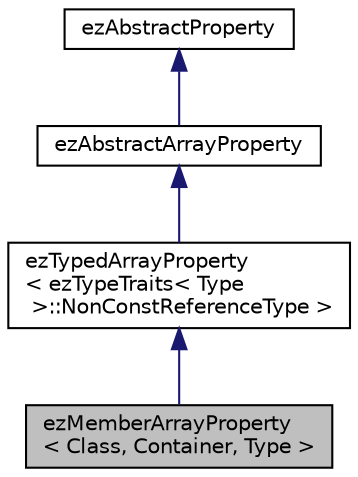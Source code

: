digraph "ezMemberArrayProperty&lt; Class, Container, Type &gt;"
{
 // LATEX_PDF_SIZE
  edge [fontname="Helvetica",fontsize="10",labelfontname="Helvetica",labelfontsize="10"];
  node [fontname="Helvetica",fontsize="10",shape=record];
  Node1 [label="ezMemberArrayProperty\l\< Class, Container, Type \>",height=0.2,width=0.4,color="black", fillcolor="grey75", style="filled", fontcolor="black",tooltip=" "];
  Node2 -> Node1 [dir="back",color="midnightblue",fontsize="10",style="solid",fontname="Helvetica"];
  Node2 [label="ezTypedArrayProperty\l\< ezTypeTraits\< Type\l \>::NonConstReferenceType \>",height=0.2,width=0.4,color="black", fillcolor="white", style="filled",URL="$d2/d33/classez_typed_array_property.htm",tooltip=" "];
  Node3 -> Node2 [dir="back",color="midnightblue",fontsize="10",style="solid",fontname="Helvetica"];
  Node3 [label="ezAbstractArrayProperty",height=0.2,width=0.4,color="black", fillcolor="white", style="filled",URL="$dc/dfb/classez_abstract_array_property.htm",tooltip="The base class for a property that represents an array of values."];
  Node4 -> Node3 [dir="back",color="midnightblue",fontsize="10",style="solid",fontname="Helvetica"];
  Node4 [label="ezAbstractProperty",height=0.2,width=0.4,color="black", fillcolor="white", style="filled",URL="$d6/d81/classez_abstract_property.htm",tooltip="This is the base interface for all properties in the reflection system. It provides enough informatio..."];
}
